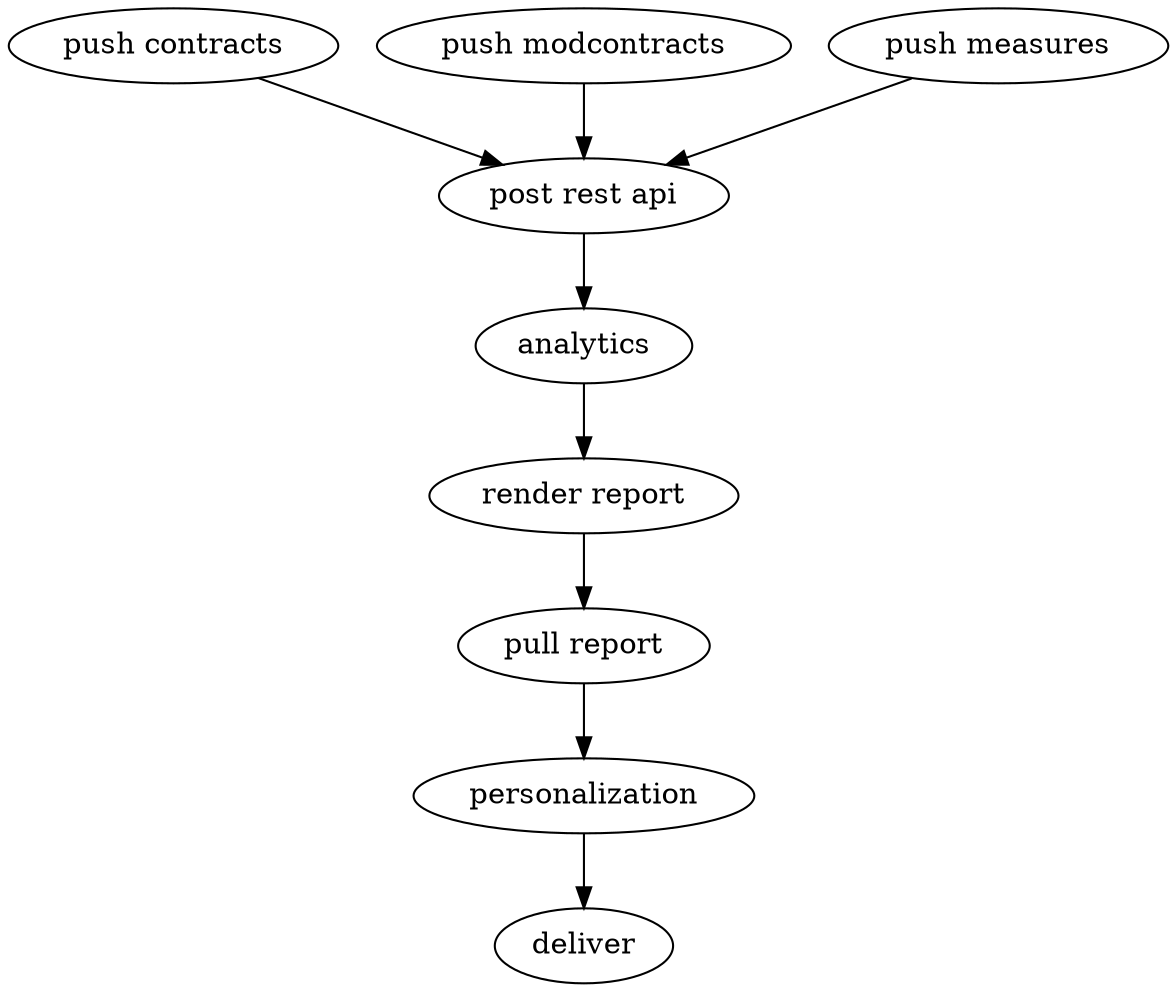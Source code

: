 digraph {
"push contracts" -> "post rest api"
"push modcontracts" -> "post rest api"
"push measures" -> "post rest api"
"post rest api" -> analytics
analytics -> "render report"
"render report" -> "pull report"
"pull report" -> personalization
personalization -> deliver
}
